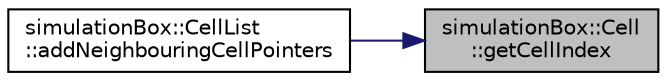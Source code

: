 digraph "simulationBox::Cell::getCellIndex"
{
 // LATEX_PDF_SIZE
  edge [fontname="Helvetica",fontsize="10",labelfontname="Helvetica",labelfontsize="10"];
  node [fontname="Helvetica",fontsize="10",shape=record];
  rankdir="RL";
  Node1 [label="simulationBox::Cell\l::getCellIndex",height=0.2,width=0.4,color="black", fillcolor="grey75", style="filled", fontcolor="black",tooltip=" "];
  Node1 -> Node2 [dir="back",color="midnightblue",fontsize="10",style="solid",fontname="Helvetica"];
  Node2 [label="simulationBox::CellList\l::addNeighbouringCellPointers",height=0.2,width=0.4,color="black", fillcolor="white", style="filled",URL="$classsimulationBox_1_1CellList.html#abbf820fd42f937804d1e222e1d155845",tooltip="add neighbouring cell pointers to a cell"];
}
